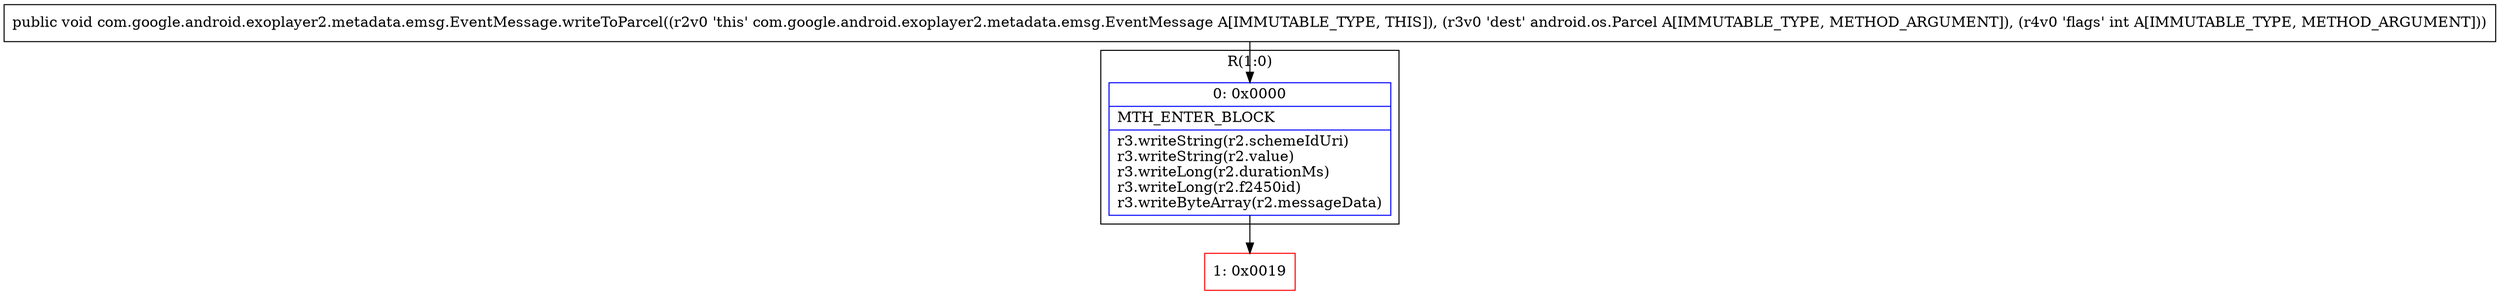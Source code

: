 digraph "CFG forcom.google.android.exoplayer2.metadata.emsg.EventMessage.writeToParcel(Landroid\/os\/Parcel;I)V" {
subgraph cluster_Region_1241640062 {
label = "R(1:0)";
node [shape=record,color=blue];
Node_0 [shape=record,label="{0\:\ 0x0000|MTH_ENTER_BLOCK\l|r3.writeString(r2.schemeIdUri)\lr3.writeString(r2.value)\lr3.writeLong(r2.durationMs)\lr3.writeLong(r2.f2450id)\lr3.writeByteArray(r2.messageData)\l}"];
}
Node_1 [shape=record,color=red,label="{1\:\ 0x0019}"];
MethodNode[shape=record,label="{public void com.google.android.exoplayer2.metadata.emsg.EventMessage.writeToParcel((r2v0 'this' com.google.android.exoplayer2.metadata.emsg.EventMessage A[IMMUTABLE_TYPE, THIS]), (r3v0 'dest' android.os.Parcel A[IMMUTABLE_TYPE, METHOD_ARGUMENT]), (r4v0 'flags' int A[IMMUTABLE_TYPE, METHOD_ARGUMENT])) }"];
MethodNode -> Node_0;
Node_0 -> Node_1;
}

